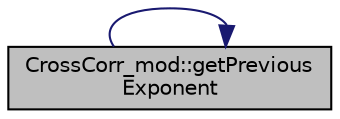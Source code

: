 digraph "CrossCorr_mod::getPreviousExponent"
{
 // LATEX_PDF_SIZE
  edge [fontname="Helvetica",fontsize="10",labelfontname="Helvetica",labelfontsize="10"];
  node [fontname="Helvetica",fontsize="10",shape=record];
  rankdir="LR";
  Node1 [label="CrossCorr_mod::getPrevious\lExponent",height=0.2,width=0.4,color="black", fillcolor="grey75", style="filled", fontcolor="black",tooltip="Return the exponent that yields the largest real number smaller than or equal to the input number abs..."];
  Node1 -> Node1 [color="midnightblue",fontsize="10",style="solid",fontname="Helvetica"];
}
